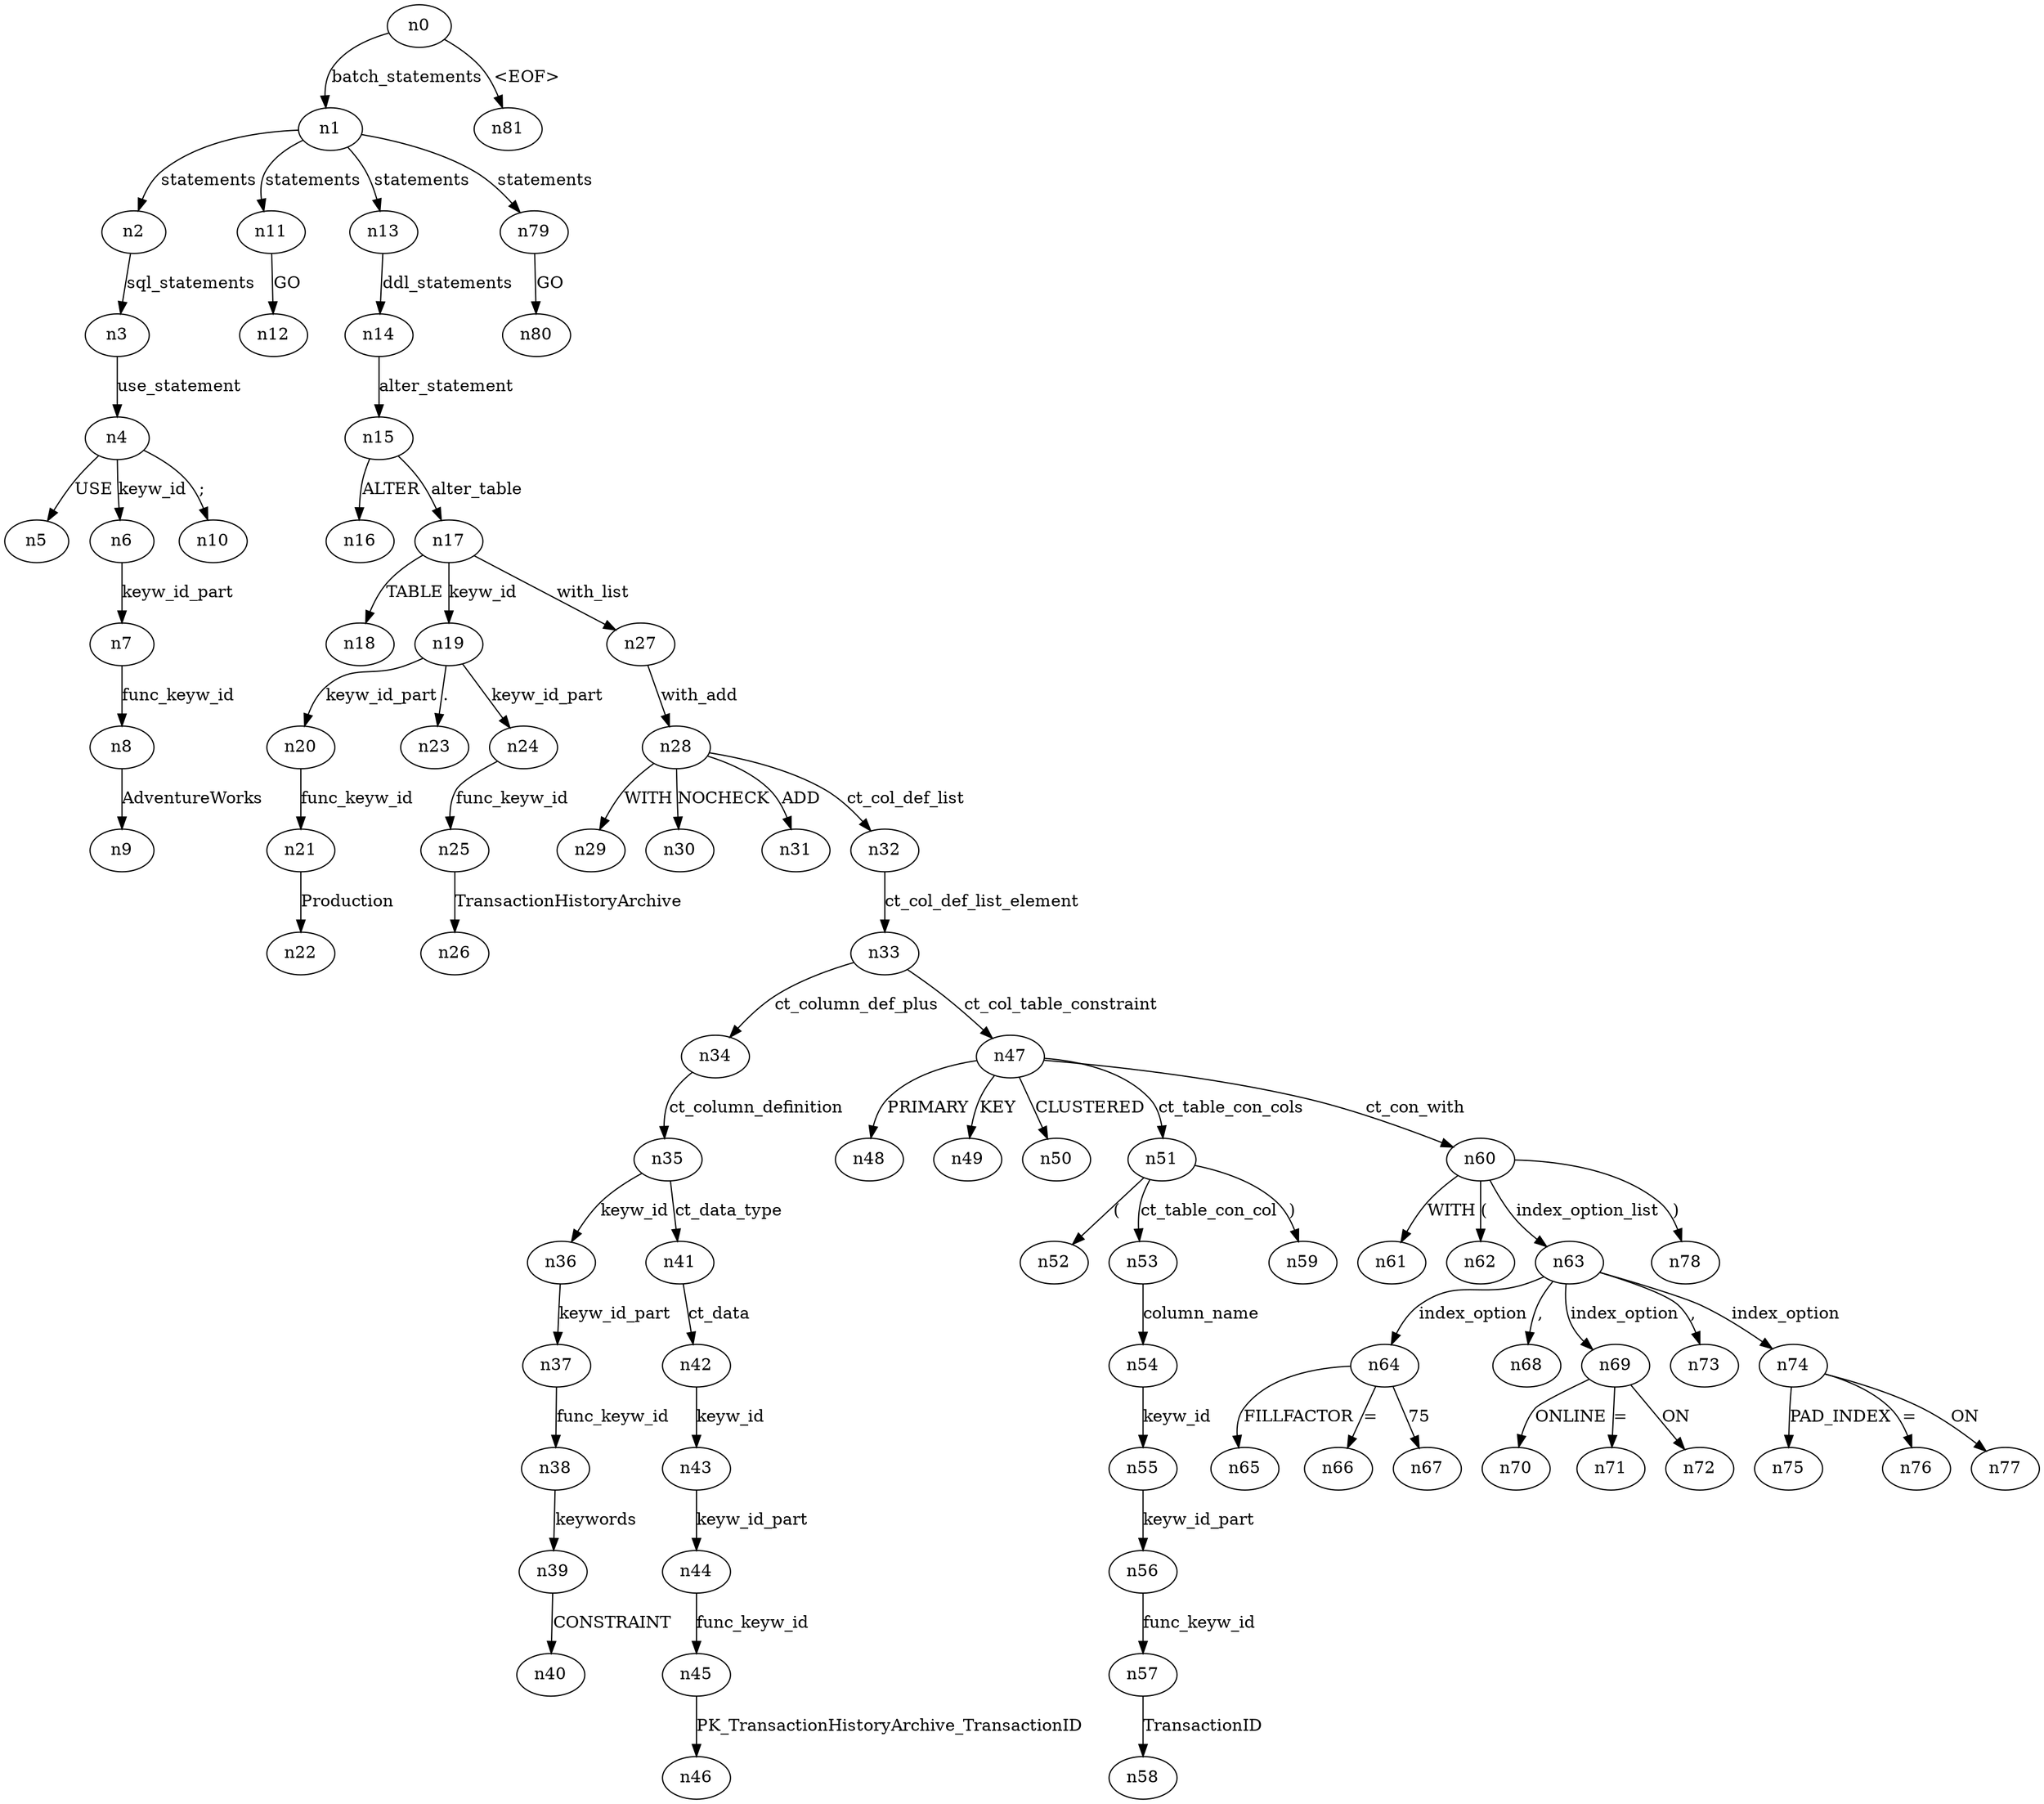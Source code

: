 digraph ParseTree {
  n0 -> n1 [label="batch_statements"];
  n1 -> n2 [label="statements"];
  n2 -> n3 [label="sql_statements"];
  n3 -> n4 [label="use_statement"];
  n4 -> n5 [label="USE"];
  n4 -> n6 [label="keyw_id"];
  n6 -> n7 [label="keyw_id_part"];
  n7 -> n8 [label="func_keyw_id"];
  n8 -> n9 [label="AdventureWorks"];
  n4 -> n10 [label=";"];
  n1 -> n11 [label="statements"];
  n11 -> n12 [label="GO"];
  n1 -> n13 [label="statements"];
  n13 -> n14 [label="ddl_statements"];
  n14 -> n15 [label="alter_statement"];
  n15 -> n16 [label="ALTER"];
  n15 -> n17 [label="alter_table"];
  n17 -> n18 [label="TABLE"];
  n17 -> n19 [label="keyw_id"];
  n19 -> n20 [label="keyw_id_part"];
  n20 -> n21 [label="func_keyw_id"];
  n21 -> n22 [label="Production"];
  n19 -> n23 [label="."];
  n19 -> n24 [label="keyw_id_part"];
  n24 -> n25 [label="func_keyw_id"];
  n25 -> n26 [label="TransactionHistoryArchive"];
  n17 -> n27 [label="with_list"];
  n27 -> n28 [label="with_add"];
  n28 -> n29 [label="WITH"];
  n28 -> n30 [label="NOCHECK"];
  n28 -> n31 [label="ADD"];
  n28 -> n32 [label="ct_col_def_list"];
  n32 -> n33 [label="ct_col_def_list_element"];
  n33 -> n34 [label="ct_column_def_plus"];
  n34 -> n35 [label="ct_column_definition"];
  n35 -> n36 [label="keyw_id"];
  n36 -> n37 [label="keyw_id_part"];
  n37 -> n38 [label="func_keyw_id"];
  n38 -> n39 [label="keywords"];
  n39 -> n40 [label="CONSTRAINT"];
  n35 -> n41 [label="ct_data_type"];
  n41 -> n42 [label="ct_data"];
  n42 -> n43 [label="keyw_id"];
  n43 -> n44 [label="keyw_id_part"];
  n44 -> n45 [label="func_keyw_id"];
  n45 -> n46 [label="PK_TransactionHistoryArchive_TransactionID"];
  n33 -> n47 [label="ct_col_table_constraint"];
  n47 -> n48 [label="PRIMARY"];
  n47 -> n49 [label="KEY"];
  n47 -> n50 [label="CLUSTERED"];
  n47 -> n51 [label="ct_table_con_cols"];
  n51 -> n52 [label="("];
  n51 -> n53 [label="ct_table_con_col"];
  n53 -> n54 [label="column_name"];
  n54 -> n55 [label="keyw_id"];
  n55 -> n56 [label="keyw_id_part"];
  n56 -> n57 [label="func_keyw_id"];
  n57 -> n58 [label="TransactionID"];
  n51 -> n59 [label=")"];
  n47 -> n60 [label="ct_con_with"];
  n60 -> n61 [label="WITH"];
  n60 -> n62 [label="("];
  n60 -> n63 [label="index_option_list"];
  n63 -> n64 [label="index_option"];
  n64 -> n65 [label="FILLFACTOR"];
  n64 -> n66 [label="="];
  n64 -> n67 [label="75"];
  n63 -> n68 [label=","];
  n63 -> n69 [label="index_option"];
  n69 -> n70 [label="ONLINE"];
  n69 -> n71 [label="="];
  n69 -> n72 [label="ON"];
  n63 -> n73 [label=","];
  n63 -> n74 [label="index_option"];
  n74 -> n75 [label="PAD_INDEX"];
  n74 -> n76 [label="="];
  n74 -> n77 [label="ON"];
  n60 -> n78 [label=")"];
  n1 -> n79 [label="statements"];
  n79 -> n80 [label="GO"];
  n0 -> n81 [label="<EOF>"];
}
